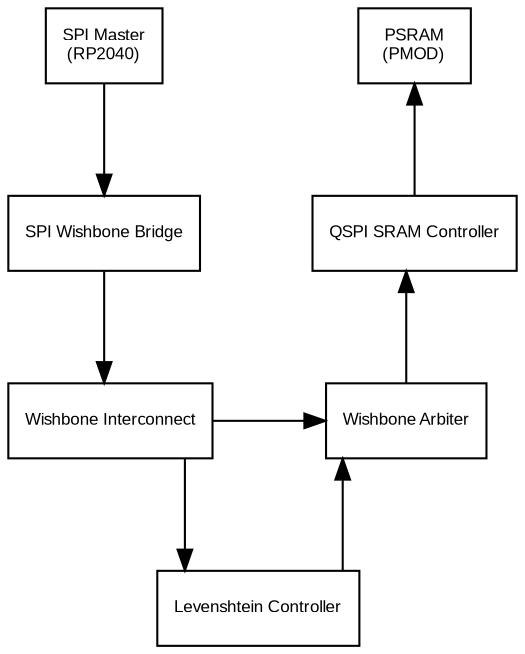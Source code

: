 digraph design {
    splines=ortho;
    nodesep=0.75;
    ranksep=0.75;

    node [ fontname="arial" fontsize="8" shape="rect" ];
    edge [ fontname="arial" fontsize="8" ];

    subgraph external {
        rank=same;

        spi_master [ label="SPI Master\n(RP2040)" ];
        psram [ label="PSRAM\n(PMOD)" ];
    }

    subgraph external_to_wb {
        rank=same;

        spi_wishbone_bridge [ label="SPI Wishbone Bridge" ];
        spi_controller [ label="QSPI SRAM Controller"]
    }

    subgraph interconnect {
        rank=same;

        interconnect [ label="Wishbone Interconnect" ];
        arbiter [ label="Wishbone Arbiter" ];
    }

    subgraph engine {
        rank=same;

        levenshtein_controller [ label="Levenshtein Controller" ];
    }

    spi_master -> spi_wishbone_bridge;
    spi_wishbone_bridge -> interconnect;
    interconnect -> arbiter;
    spi_controller -> arbiter [ dir="back" ];
    spi_controller -> psram;
    interconnect -> levenshtein_controller;
    arbiter -> levenshtein_controller [ dir="back" ];
}